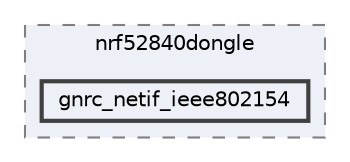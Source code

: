 digraph "/home/mj/Desktop/IoT-Chat-Digitalization/Dongle/gnrc_border_router/bin/nrf52840dongle/gnrc_netif_ieee802154"
{
 // LATEX_PDF_SIZE
  bgcolor="transparent";
  edge [fontname=Helvetica,fontsize=10,labelfontname=Helvetica,labelfontsize=10];
  node [fontname=Helvetica,fontsize=10,shape=box,height=0.2,width=0.4];
  compound=true
  subgraph clusterdir_9941f7556d96a0e17fefe82cd217bc3a {
    graph [ bgcolor="#edf0f7", pencolor="grey50", label="nrf52840dongle", fontname=Helvetica,fontsize=10 style="filled,dashed", URL="dir_9941f7556d96a0e17fefe82cd217bc3a.html",tooltip=""]
  dir_5f9aada1e3f725faee07369bd4b9e501 [label="gnrc_netif_ieee802154", fillcolor="#edf0f7", color="grey25", style="filled,bold", URL="dir_5f9aada1e3f725faee07369bd4b9e501.html",tooltip=""];
  }
}
